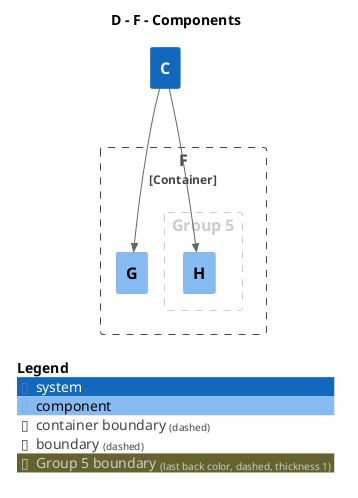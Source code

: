 @startuml
set separator none
title D - F - Components

top to bottom direction

!include <C4/C4>
!include <C4/C4_Context>
!include <C4/C4_Component>

System(C, "C", $descr="", $tags="", $link="")

Container_Boundary("D.F_boundary", "F", $tags="") {
  AddBoundaryTag("Group 5", $borderColor="#cccccc", $fontColor="#cccccc", $borderStyle="dashed", $borderThickness="1")
  Boundary(group_1, "Group 5", $tags="Group 5") {
    Component(D.F.H, "H", $techn="", $descr="", $tags="", $link="")
  }

  Component(D.F.G, "G", $techn="", $descr="", $tags="", $link="")
}

Rel(C, D.F.G, "", $techn="", $tags="", $link="")
Rel(C, D.F.H, "", $techn="", $tags="", $link="")

SHOW_LEGEND(true)
@enduml